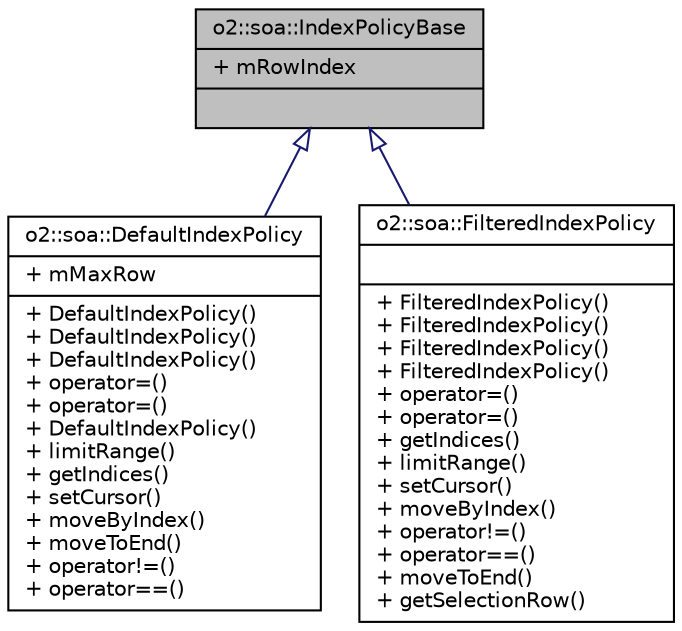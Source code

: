 digraph "o2::soa::IndexPolicyBase"
{
 // INTERACTIVE_SVG=YES
  bgcolor="transparent";
  edge [fontname="Helvetica",fontsize="10",labelfontname="Helvetica",labelfontsize="10"];
  node [fontname="Helvetica",fontsize="10",shape=record];
  Node1 [label="{o2::soa::IndexPolicyBase\n|+ mRowIndex\l|}",height=0.2,width=0.4,color="black", fillcolor="grey75", style="filled", fontcolor="black"];
  Node1 -> Node2 [dir="back",color="midnightblue",fontsize="10",style="solid",arrowtail="onormal",fontname="Helvetica"];
  Node2 [label="{o2::soa::DefaultIndexPolicy\n|+ mMaxRow\l|+ DefaultIndexPolicy()\l+ DefaultIndexPolicy()\l+ DefaultIndexPolicy()\l+ operator=()\l+ operator=()\l+ DefaultIndexPolicy()\l+ limitRange()\l+ getIndices()\l+ setCursor()\l+ moveByIndex()\l+ moveToEnd()\l+ operator!=()\l+ operator==()\l}",height=0.2,width=0.4,color="black",URL="$db/dc2/structo2_1_1soa_1_1DefaultIndexPolicy.html"];
  Node1 -> Node3 [dir="back",color="midnightblue",fontsize="10",style="solid",arrowtail="onormal",fontname="Helvetica"];
  Node3 [label="{o2::soa::FilteredIndexPolicy\n||+ FilteredIndexPolicy()\l+ FilteredIndexPolicy()\l+ FilteredIndexPolicy()\l+ FilteredIndexPolicy()\l+ operator=()\l+ operator=()\l+ getIndices()\l+ limitRange()\l+ setCursor()\l+ moveByIndex()\l+ operator!=()\l+ operator==()\l+ moveToEnd()\l+ getSelectionRow()\l}",height=0.2,width=0.4,color="black",URL="$de/d90/structo2_1_1soa_1_1FilteredIndexPolicy.html"];
}
